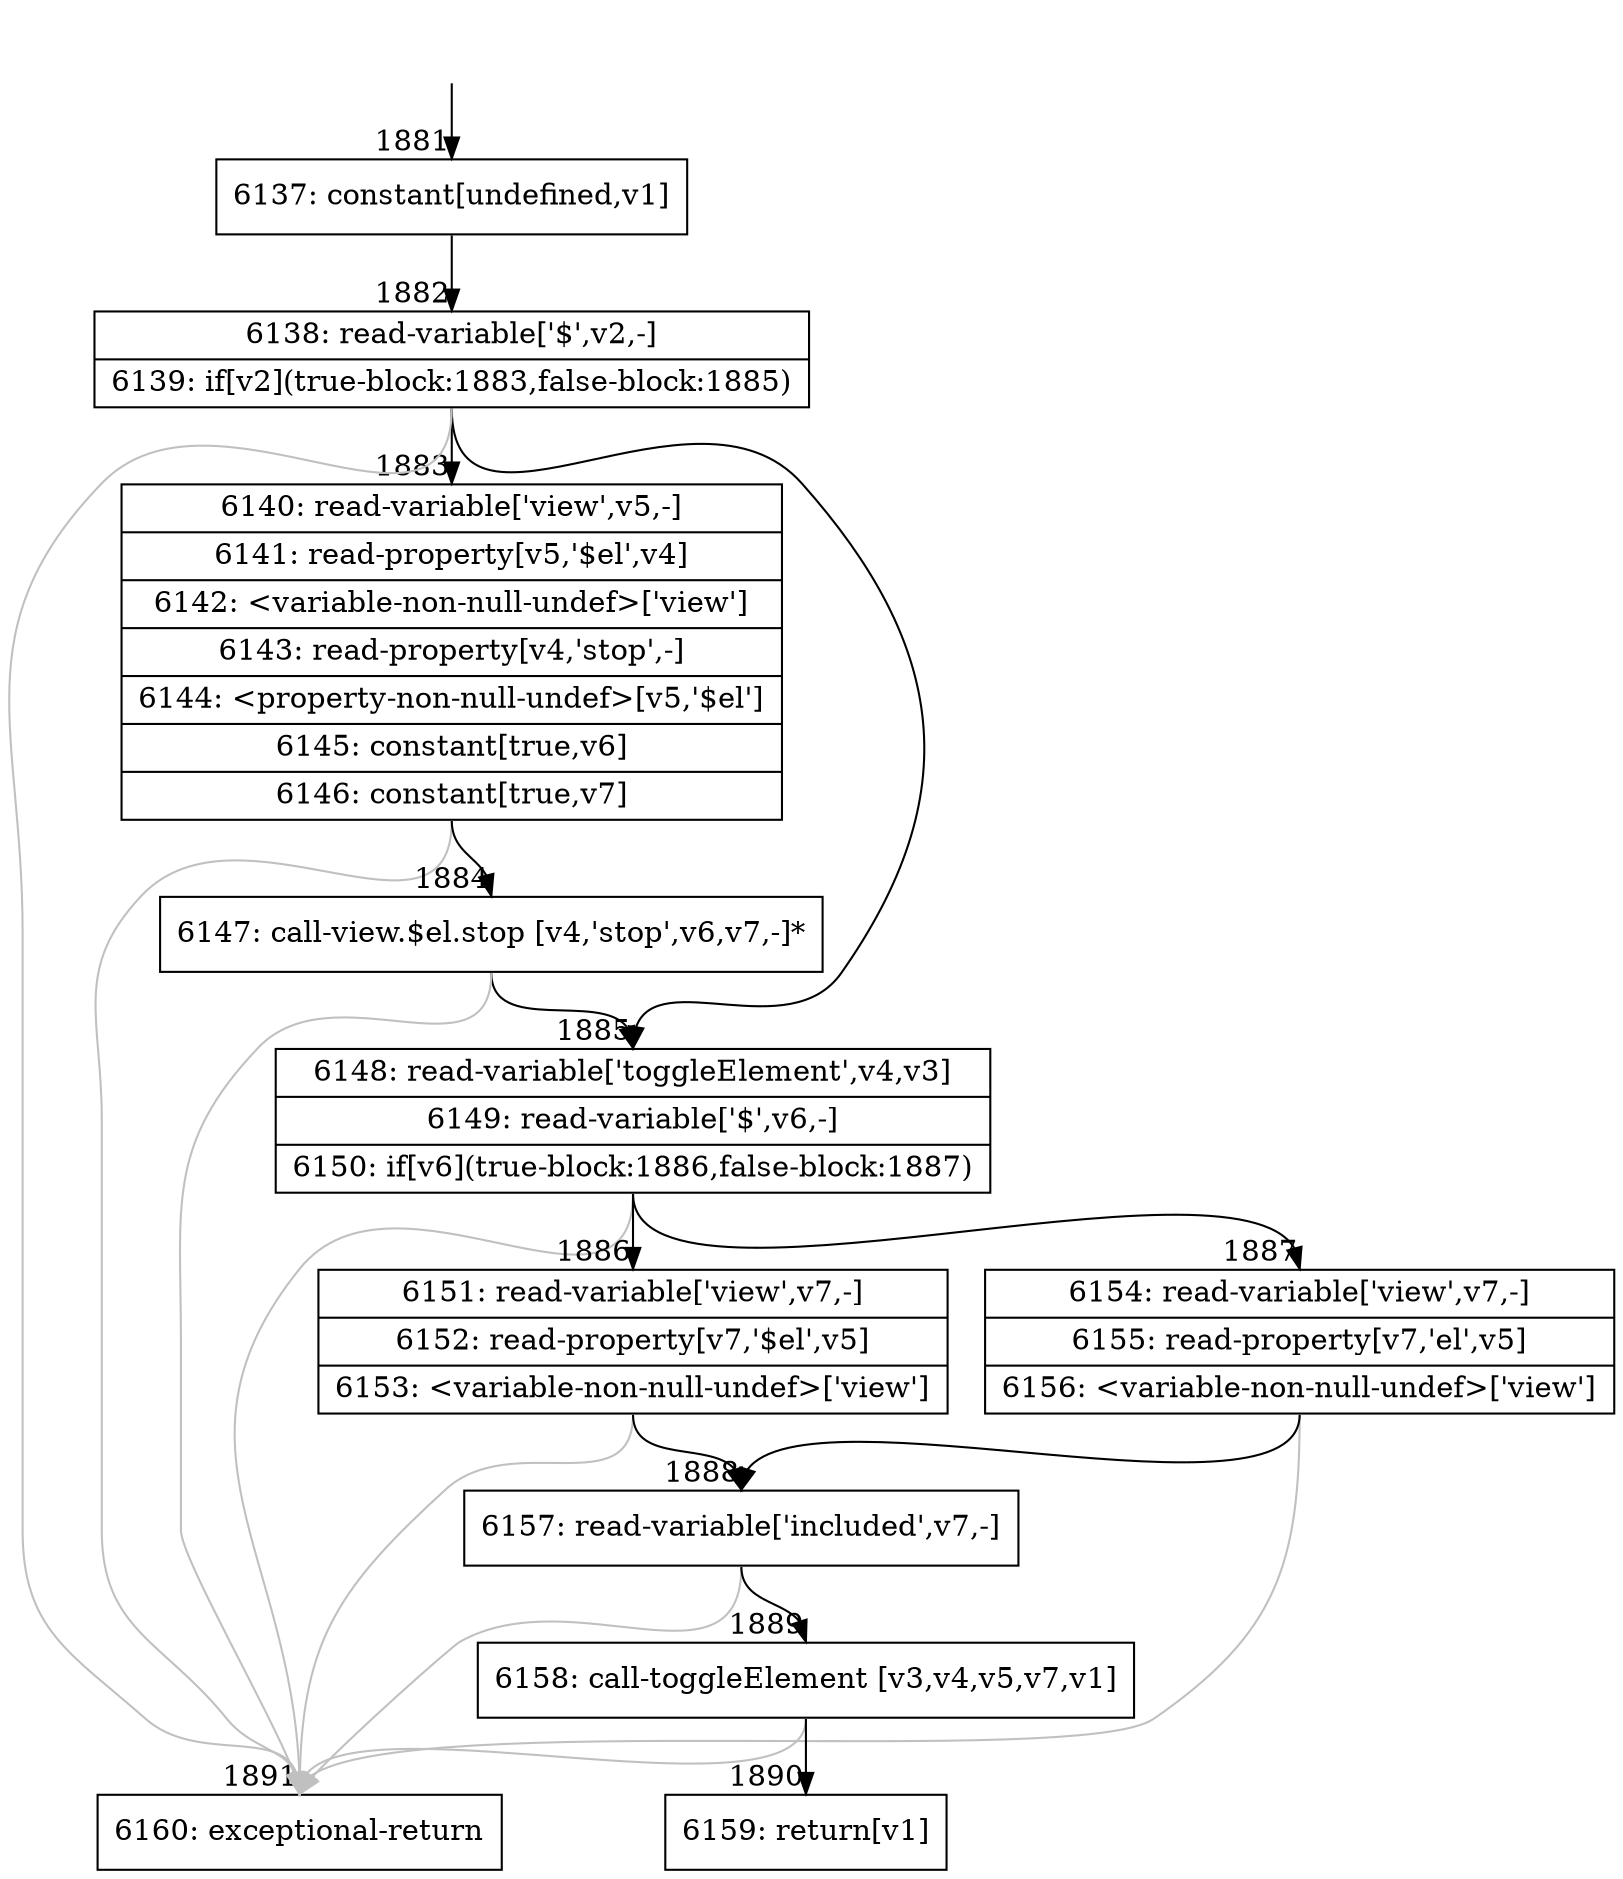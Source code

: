 digraph {
rankdir="TD"
BB_entry158[shape=none,label=""];
BB_entry158 -> BB1881 [tailport=s, headport=n, headlabel="    1881"]
BB1881 [shape=record label="{6137: constant[undefined,v1]}" ] 
BB1881 -> BB1882 [tailport=s, headport=n, headlabel="      1882"]
BB1882 [shape=record label="{6138: read-variable['$',v2,-]|6139: if[v2](true-block:1883,false-block:1885)}" ] 
BB1882 -> BB1883 [tailport=s, headport=n, headlabel="      1883"]
BB1882 -> BB1885 [tailport=s, headport=n, headlabel="      1885"]
BB1882 -> BB1891 [tailport=s, headport=n, color=gray, headlabel="      1891"]
BB1883 [shape=record label="{6140: read-variable['view',v5,-]|6141: read-property[v5,'$el',v4]|6142: \<variable-non-null-undef\>['view']|6143: read-property[v4,'stop',-]|6144: \<property-non-null-undef\>[v5,'$el']|6145: constant[true,v6]|6146: constant[true,v7]}" ] 
BB1883 -> BB1884 [tailport=s, headport=n, headlabel="      1884"]
BB1883 -> BB1891 [tailport=s, headport=n, color=gray]
BB1884 [shape=record label="{6147: call-view.$el.stop [v4,'stop',v6,v7,-]*}" ] 
BB1884 -> BB1885 [tailport=s, headport=n]
BB1884 -> BB1891 [tailport=s, headport=n, color=gray]
BB1885 [shape=record label="{6148: read-variable['toggleElement',v4,v3]|6149: read-variable['$',v6,-]|6150: if[v6](true-block:1886,false-block:1887)}" ] 
BB1885 -> BB1886 [tailport=s, headport=n, headlabel="      1886"]
BB1885 -> BB1887 [tailport=s, headport=n, headlabel="      1887"]
BB1885 -> BB1891 [tailport=s, headport=n, color=gray]
BB1886 [shape=record label="{6151: read-variable['view',v7,-]|6152: read-property[v7,'$el',v5]|6153: \<variable-non-null-undef\>['view']}" ] 
BB1886 -> BB1888 [tailport=s, headport=n, headlabel="      1888"]
BB1886 -> BB1891 [tailport=s, headport=n, color=gray]
BB1887 [shape=record label="{6154: read-variable['view',v7,-]|6155: read-property[v7,'el',v5]|6156: \<variable-non-null-undef\>['view']}" ] 
BB1887 -> BB1888 [tailport=s, headport=n]
BB1887 -> BB1891 [tailport=s, headport=n, color=gray]
BB1888 [shape=record label="{6157: read-variable['included',v7,-]}" ] 
BB1888 -> BB1889 [tailport=s, headport=n, headlabel="      1889"]
BB1888 -> BB1891 [tailport=s, headport=n, color=gray]
BB1889 [shape=record label="{6158: call-toggleElement [v3,v4,v5,v7,v1]}" ] 
BB1889 -> BB1890 [tailport=s, headport=n, headlabel="      1890"]
BB1889 -> BB1891 [tailport=s, headport=n, color=gray]
BB1890 [shape=record label="{6159: return[v1]}" ] 
BB1891 [shape=record label="{6160: exceptional-return}" ] 
//#$~ 1695
}
